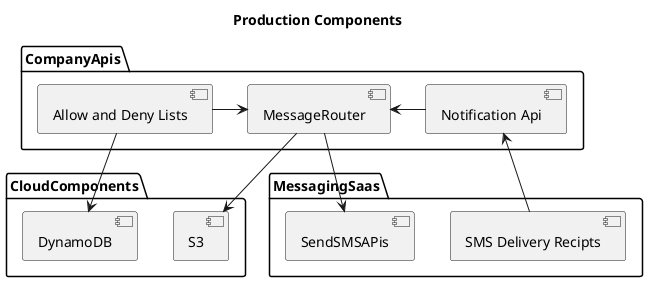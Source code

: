 @startuml

title Production Components

package CloudComponents {
    [S3]
    [DynamoDB]
}

package CompanyApis{
    [Notification Api]
    [MessageRouter]
    [Allow and Deny Lists]

}

package MessagingSaas{
    [SendSMSAPis]
    [SMS Delivery Recipts]
}

[MessageRouter] --> [SendSMSAPis] 

[Allow and Deny Lists] -> [DynamoDB]
[Allow and Deny Lists] -> [MessageRouter]
[MessageRouter] --> [S3]

[SMS Delivery Recipts] -> [Notification Api]
[Notification Api] -> [MessageRouter]

@enduml